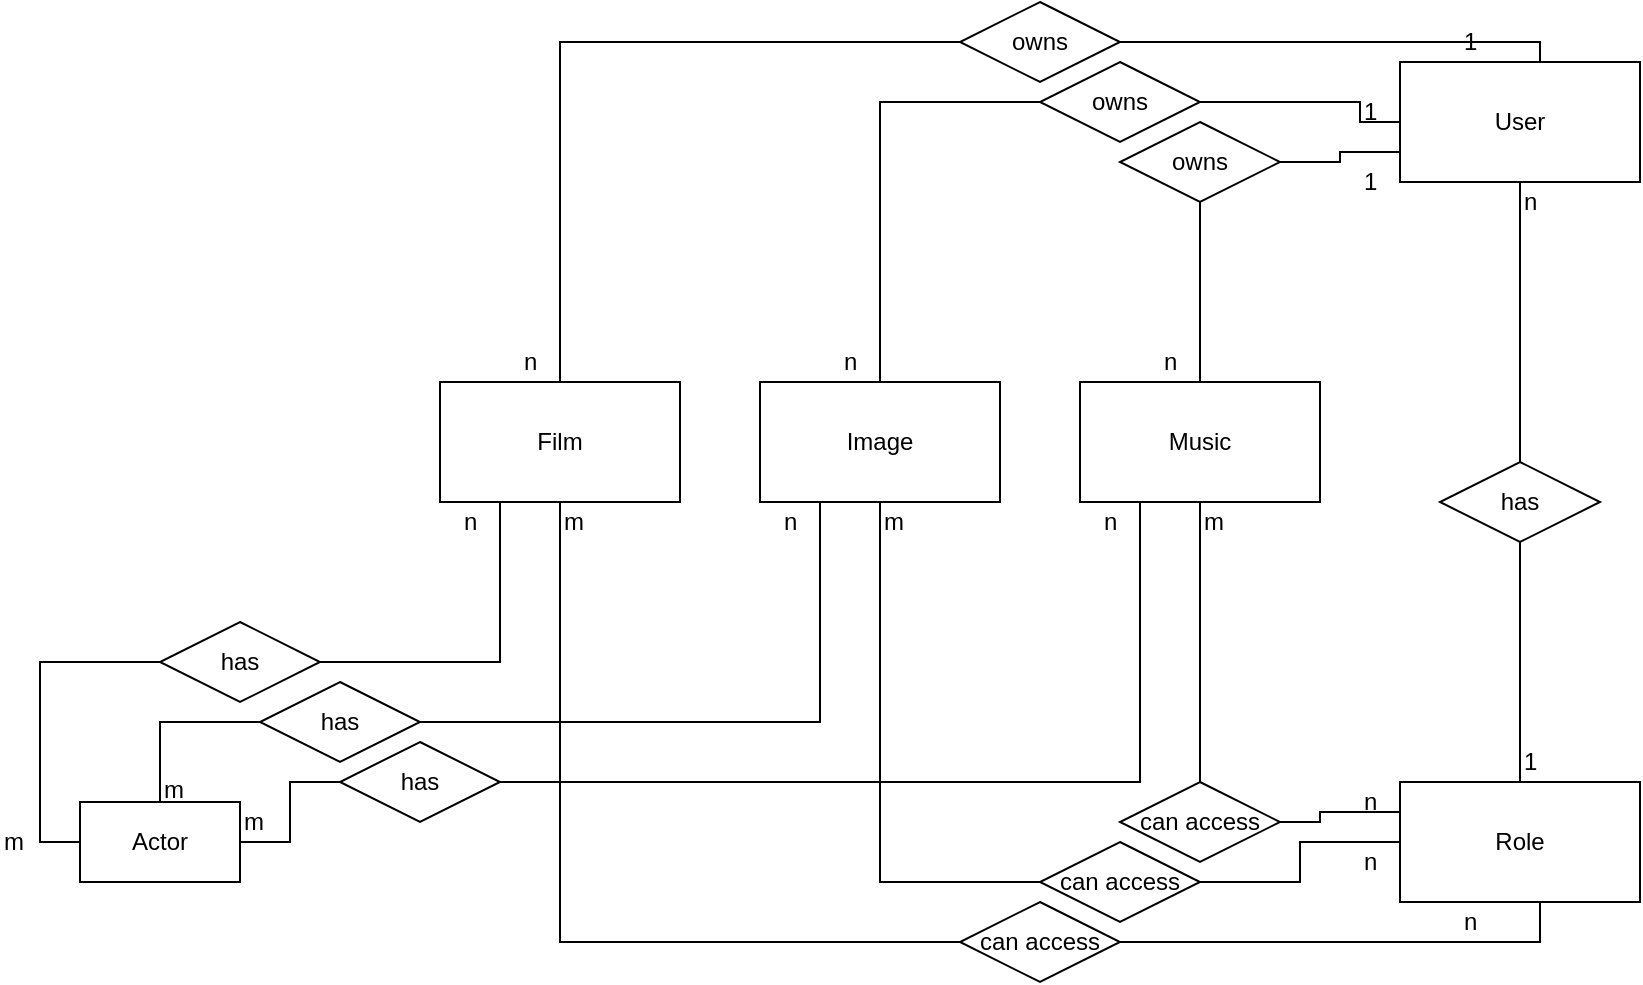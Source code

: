 <mxfile version="12.1.9" type="onedrive" pages="1"><diagram id="5QhQUn4fz7prhcXckEMg" name="Page-1"><mxGraphModel dx="1192" dy="755" grid="1" gridSize="10" guides="1" tooltips="1" connect="1" arrows="1" fold="1" page="1" pageScale="1" pageWidth="827" pageHeight="1169" math="0" shadow="0"><root><mxCell id="0"/><mxCell id="1" parent="0"/><mxCell id="DNNN2qwxtMIVB2CtX49G-16" style="edgeStyle=orthogonalEdgeStyle;rounded=0;orthogonalLoop=1;jettySize=auto;html=1;exitX=0.25;exitY=0;exitDx=0;exitDy=0;entryX=1;entryY=0.5;entryDx=0;entryDy=0;endArrow=none;endFill=0;" parent="1" source="DNNN2qwxtMIVB2CtX49G-1" target="DNNN2qwxtMIVB2CtX49G-9" edge="1"><mxGeometry relative="1" as="geometry"><Array as="points"><mxPoint x="770" y="30"/></Array></mxGeometry></mxCell><mxCell id="DNNN2qwxtMIVB2CtX49G-18" style="edgeStyle=orthogonalEdgeStyle;rounded=0;orthogonalLoop=1;jettySize=auto;html=1;exitX=0;exitY=0.5;exitDx=0;exitDy=0;entryX=1;entryY=0.5;entryDx=0;entryDy=0;endArrow=none;endFill=0;" parent="1" source="DNNN2qwxtMIVB2CtX49G-1" target="DNNN2qwxtMIVB2CtX49G-10" edge="1"><mxGeometry relative="1" as="geometry"><Array as="points"><mxPoint x="680" y="70"/><mxPoint x="680" y="60"/></Array></mxGeometry></mxCell><mxCell id="DNNN2qwxtMIVB2CtX49G-20" style="edgeStyle=orthogonalEdgeStyle;rounded=0;orthogonalLoop=1;jettySize=auto;html=1;exitX=0;exitY=0.75;exitDx=0;exitDy=0;entryX=1;entryY=0.5;entryDx=0;entryDy=0;endArrow=none;endFill=0;" parent="1" source="DNNN2qwxtMIVB2CtX49G-1" target="DNNN2qwxtMIVB2CtX49G-12" edge="1"><mxGeometry relative="1" as="geometry"><Array as="points"><mxPoint x="670" y="85"/><mxPoint x="670" y="90"/></Array></mxGeometry></mxCell><mxCell id="DNNN2qwxtMIVB2CtX49G-22" style="edgeStyle=orthogonalEdgeStyle;rounded=0;orthogonalLoop=1;jettySize=auto;html=1;exitX=0.5;exitY=1;exitDx=0;exitDy=0;entryX=0.5;entryY=0;entryDx=0;entryDy=0;endArrow=none;endFill=0;" parent="1" source="DNNN2qwxtMIVB2CtX49G-1" target="DNNN2qwxtMIVB2CtX49G-11" edge="1"><mxGeometry relative="1" as="geometry"/></mxCell><mxCell id="DNNN2qwxtMIVB2CtX49G-1" value="User" style="rounded=0;whiteSpace=wrap;html=1;" parent="1" vertex="1"><mxGeometry x="700" y="40" width="120" height="60" as="geometry"/></mxCell><mxCell id="DNNN2qwxtMIVB2CtX49G-24" style="edgeStyle=orthogonalEdgeStyle;rounded=0;orthogonalLoop=1;jettySize=auto;html=1;exitX=0;exitY=0.25;exitDx=0;exitDy=0;entryX=1;entryY=0.5;entryDx=0;entryDy=0;endArrow=none;endFill=0;" parent="1" source="DNNN2qwxtMIVB2CtX49G-2" target="DNNN2qwxtMIVB2CtX49G-13" edge="1"><mxGeometry relative="1" as="geometry"><Array as="points"><mxPoint x="660" y="415"/><mxPoint x="660" y="420"/></Array></mxGeometry></mxCell><mxCell id="DNNN2qwxtMIVB2CtX49G-26" style="edgeStyle=orthogonalEdgeStyle;rounded=0;orthogonalLoop=1;jettySize=auto;html=1;exitX=0;exitY=0.5;exitDx=0;exitDy=0;entryX=1;entryY=0.5;entryDx=0;entryDy=0;endArrow=none;endFill=0;" parent="1" source="DNNN2qwxtMIVB2CtX49G-2" target="DNNN2qwxtMIVB2CtX49G-14" edge="1"><mxGeometry relative="1" as="geometry"/></mxCell><mxCell id="DNNN2qwxtMIVB2CtX49G-28" style="edgeStyle=orthogonalEdgeStyle;rounded=0;orthogonalLoop=1;jettySize=auto;html=1;exitX=0.25;exitY=1;exitDx=0;exitDy=0;entryX=1;entryY=0.5;entryDx=0;entryDy=0;endArrow=none;endFill=0;" parent="1" source="DNNN2qwxtMIVB2CtX49G-2" target="DNNN2qwxtMIVB2CtX49G-15" edge="1"><mxGeometry relative="1" as="geometry"><Array as="points"><mxPoint x="770" y="480"/></Array></mxGeometry></mxCell><mxCell id="DNNN2qwxtMIVB2CtX49G-2" value="Role" style="rounded=0;whiteSpace=wrap;html=1;" parent="1" vertex="1"><mxGeometry x="700" y="400" width="120" height="60" as="geometry"/></mxCell><mxCell id="DNNN2qwxtMIVB2CtX49G-33" style="edgeStyle=orthogonalEdgeStyle;rounded=0;orthogonalLoop=1;jettySize=auto;html=1;exitX=0;exitY=0.5;exitDx=0;exitDy=0;entryX=0;entryY=0.5;entryDx=0;entryDy=0;endArrow=none;endFill=0;" parent="1" source="DNNN2qwxtMIVB2CtX49G-3" target="DNNN2qwxtMIVB2CtX49G-30" edge="1"><mxGeometry relative="1" as="geometry"><Array as="points"><mxPoint x="20" y="430"/><mxPoint x="20" y="340"/></Array></mxGeometry></mxCell><mxCell id="DNNN2qwxtMIVB2CtX49G-35" style="edgeStyle=orthogonalEdgeStyle;rounded=0;orthogonalLoop=1;jettySize=auto;html=1;exitX=0.5;exitY=0;exitDx=0;exitDy=0;entryX=0;entryY=0.5;entryDx=0;entryDy=0;endArrow=none;endFill=0;" parent="1" source="DNNN2qwxtMIVB2CtX49G-3" target="DNNN2qwxtMIVB2CtX49G-31" edge="1"><mxGeometry relative="1" as="geometry"/></mxCell><mxCell id="DNNN2qwxtMIVB2CtX49G-37" style="edgeStyle=orthogonalEdgeStyle;rounded=0;orthogonalLoop=1;jettySize=auto;html=1;exitX=1;exitY=0.5;exitDx=0;exitDy=0;entryX=0;entryY=0.5;entryDx=0;entryDy=0;endArrow=none;endFill=0;" parent="1" source="DNNN2qwxtMIVB2CtX49G-3" target="DNNN2qwxtMIVB2CtX49G-32" edge="1"><mxGeometry relative="1" as="geometry"/></mxCell><mxCell id="DNNN2qwxtMIVB2CtX49G-3" value="Actor" style="rounded=0;whiteSpace=wrap;html=1;" parent="1" vertex="1"><mxGeometry x="40" y="410" width="80" height="40" as="geometry"/></mxCell><mxCell id="DNNN2qwxtMIVB2CtX49G-4" value="Film" style="rounded=0;whiteSpace=wrap;html=1;" parent="1" vertex="1"><mxGeometry x="220" y="200" width="120" height="60" as="geometry"/></mxCell><mxCell id="DNNN2qwxtMIVB2CtX49G-5" value="Image" style="rounded=0;whiteSpace=wrap;html=1;" parent="1" vertex="1"><mxGeometry x="380" y="200" width="120" height="60" as="geometry"/></mxCell><mxCell id="DNNN2qwxtMIVB2CtX49G-6" value="Music" style="rounded=0;whiteSpace=wrap;html=1;" parent="1" vertex="1"><mxGeometry x="540" y="200" width="120" height="60" as="geometry"/></mxCell><mxCell id="DNNN2qwxtMIVB2CtX49G-17" style="edgeStyle=orthogonalEdgeStyle;rounded=0;orthogonalLoop=1;jettySize=auto;html=1;exitX=0;exitY=0.5;exitDx=0;exitDy=0;entryX=0.5;entryY=0;entryDx=0;entryDy=0;endArrow=none;endFill=0;" parent="1" source="DNNN2qwxtMIVB2CtX49G-9" target="DNNN2qwxtMIVB2CtX49G-4" edge="1"><mxGeometry relative="1" as="geometry"/></mxCell><mxCell id="DNNN2qwxtMIVB2CtX49G-9" value="owns" style="rhombus;whiteSpace=wrap;html=1;" parent="1" vertex="1"><mxGeometry x="480" y="10" width="80" height="40" as="geometry"/></mxCell><mxCell id="DNNN2qwxtMIVB2CtX49G-19" style="edgeStyle=orthogonalEdgeStyle;rounded=0;orthogonalLoop=1;jettySize=auto;html=1;exitX=0;exitY=0.5;exitDx=0;exitDy=0;entryX=0.5;entryY=0;entryDx=0;entryDy=0;endArrow=none;endFill=0;" parent="1" source="DNNN2qwxtMIVB2CtX49G-10" target="DNNN2qwxtMIVB2CtX49G-5" edge="1"><mxGeometry relative="1" as="geometry"/></mxCell><mxCell id="DNNN2qwxtMIVB2CtX49G-10" value="owns" style="rhombus;whiteSpace=wrap;html=1;" parent="1" vertex="1"><mxGeometry x="520" y="40" width="80" height="40" as="geometry"/></mxCell><mxCell id="DNNN2qwxtMIVB2CtX49G-23" style="edgeStyle=orthogonalEdgeStyle;rounded=0;orthogonalLoop=1;jettySize=auto;html=1;exitX=0.5;exitY=1;exitDx=0;exitDy=0;entryX=0.5;entryY=0;entryDx=0;entryDy=0;endArrow=none;endFill=0;" parent="1" source="DNNN2qwxtMIVB2CtX49G-11" target="DNNN2qwxtMIVB2CtX49G-2" edge="1"><mxGeometry relative="1" as="geometry"/></mxCell><mxCell id="DNNN2qwxtMIVB2CtX49G-11" value="has" style="rhombus;whiteSpace=wrap;html=1;" parent="1" vertex="1"><mxGeometry x="720" y="240" width="80" height="40" as="geometry"/></mxCell><mxCell id="DNNN2qwxtMIVB2CtX49G-21" style="edgeStyle=orthogonalEdgeStyle;rounded=0;orthogonalLoop=1;jettySize=auto;html=1;exitX=0.5;exitY=1;exitDx=0;exitDy=0;entryX=0.5;entryY=0;entryDx=0;entryDy=0;endArrow=none;endFill=0;" parent="1" source="DNNN2qwxtMIVB2CtX49G-12" target="DNNN2qwxtMIVB2CtX49G-6" edge="1"><mxGeometry relative="1" as="geometry"/></mxCell><mxCell id="DNNN2qwxtMIVB2CtX49G-12" value="owns" style="rhombus;whiteSpace=wrap;html=1;" parent="1" vertex="1"><mxGeometry x="560" y="70" width="80" height="40" as="geometry"/></mxCell><mxCell id="DNNN2qwxtMIVB2CtX49G-25" style="edgeStyle=orthogonalEdgeStyle;rounded=0;orthogonalLoop=1;jettySize=auto;html=1;exitX=0.5;exitY=0;exitDx=0;exitDy=0;entryX=0.5;entryY=1;entryDx=0;entryDy=0;endArrow=none;endFill=0;" parent="1" source="DNNN2qwxtMIVB2CtX49G-13" target="DNNN2qwxtMIVB2CtX49G-6" edge="1"><mxGeometry relative="1" as="geometry"/></mxCell><mxCell id="DNNN2qwxtMIVB2CtX49G-13" value="can access" style="rhombus;whiteSpace=wrap;html=1;" parent="1" vertex="1"><mxGeometry x="560" y="400" width="80" height="40" as="geometry"/></mxCell><mxCell id="DNNN2qwxtMIVB2CtX49G-27" style="edgeStyle=orthogonalEdgeStyle;rounded=0;orthogonalLoop=1;jettySize=auto;html=1;exitX=0;exitY=0.5;exitDx=0;exitDy=0;entryX=0.5;entryY=1;entryDx=0;entryDy=0;endArrow=none;endFill=0;" parent="1" source="DNNN2qwxtMIVB2CtX49G-14" target="DNNN2qwxtMIVB2CtX49G-5" edge="1"><mxGeometry relative="1" as="geometry"/></mxCell><mxCell id="DNNN2qwxtMIVB2CtX49G-14" value="can access" style="rhombus;whiteSpace=wrap;html=1;" parent="1" vertex="1"><mxGeometry x="520" y="430" width="80" height="40" as="geometry"/></mxCell><mxCell id="DNNN2qwxtMIVB2CtX49G-29" style="edgeStyle=orthogonalEdgeStyle;rounded=0;orthogonalLoop=1;jettySize=auto;html=1;exitX=0;exitY=0.5;exitDx=0;exitDy=0;entryX=0.5;entryY=1;entryDx=0;entryDy=0;endArrow=none;endFill=0;" parent="1" source="DNNN2qwxtMIVB2CtX49G-15" target="DNNN2qwxtMIVB2CtX49G-4" edge="1"><mxGeometry relative="1" as="geometry"/></mxCell><mxCell id="DNNN2qwxtMIVB2CtX49G-15" value="can access" style="rhombus;whiteSpace=wrap;html=1;" parent="1" vertex="1"><mxGeometry x="480" y="460" width="80" height="40" as="geometry"/></mxCell><mxCell id="DNNN2qwxtMIVB2CtX49G-34" style="edgeStyle=orthogonalEdgeStyle;rounded=0;orthogonalLoop=1;jettySize=auto;html=1;exitX=1;exitY=0.5;exitDx=0;exitDy=0;entryX=0.25;entryY=1;entryDx=0;entryDy=0;endArrow=none;endFill=0;" parent="1" source="DNNN2qwxtMIVB2CtX49G-30" target="DNNN2qwxtMIVB2CtX49G-4" edge="1"><mxGeometry relative="1" as="geometry"><Array as="points"><mxPoint x="250" y="340"/></Array></mxGeometry></mxCell><mxCell id="DNNN2qwxtMIVB2CtX49G-30" value="has" style="rhombus;whiteSpace=wrap;html=1;" parent="1" vertex="1"><mxGeometry x="80" y="320" width="80" height="40" as="geometry"/></mxCell><mxCell id="DNNN2qwxtMIVB2CtX49G-36" style="edgeStyle=orthogonalEdgeStyle;rounded=0;orthogonalLoop=1;jettySize=auto;html=1;exitX=1;exitY=0.5;exitDx=0;exitDy=0;entryX=0.25;entryY=1;entryDx=0;entryDy=0;endArrow=none;endFill=0;" parent="1" source="DNNN2qwxtMIVB2CtX49G-31" target="DNNN2qwxtMIVB2CtX49G-5" edge="1"><mxGeometry relative="1" as="geometry"/></mxCell><mxCell id="DNNN2qwxtMIVB2CtX49G-31" value="has" style="rhombus;whiteSpace=wrap;html=1;" parent="1" vertex="1"><mxGeometry x="130" y="350" width="80" height="40" as="geometry"/></mxCell><mxCell id="DNNN2qwxtMIVB2CtX49G-38" style="edgeStyle=orthogonalEdgeStyle;rounded=0;orthogonalLoop=1;jettySize=auto;html=1;exitX=1;exitY=0.5;exitDx=0;exitDy=0;entryX=0.25;entryY=1;entryDx=0;entryDy=0;endArrow=none;endFill=0;" parent="1" source="DNNN2qwxtMIVB2CtX49G-32" target="DNNN2qwxtMIVB2CtX49G-6" edge="1"><mxGeometry relative="1" as="geometry"><Array as="points"><mxPoint x="570" y="400"/></Array></mxGeometry></mxCell><mxCell id="DNNN2qwxtMIVB2CtX49G-32" value="has" style="rhombus;whiteSpace=wrap;html=1;" parent="1" vertex="1"><mxGeometry x="170" y="380" width="80" height="40" as="geometry"/></mxCell><mxCell id="DNNN2qwxtMIVB2CtX49G-39" value="m" style="text;html=1;resizable=0;points=[];autosize=1;align=left;verticalAlign=top;spacingTop=-4;" parent="1" vertex="1"><mxGeometry x="120" y="410" width="30" height="20" as="geometry"/></mxCell><mxCell id="DNNN2qwxtMIVB2CtX49G-40" value="m" style="text;html=1;resizable=0;points=[];autosize=1;align=left;verticalAlign=top;spacingTop=-4;" parent="1" vertex="1"><mxGeometry x="80" y="394" width="30" height="20" as="geometry"/></mxCell><mxCell id="DNNN2qwxtMIVB2CtX49G-41" value="m" style="text;html=1;resizable=0;points=[];autosize=1;align=left;verticalAlign=top;spacingTop=-4;" parent="1" vertex="1"><mxGeometry y="420" width="30" height="20" as="geometry"/></mxCell><mxCell id="DNNN2qwxtMIVB2CtX49G-43" value="n" style="text;html=1;resizable=0;points=[];autosize=1;align=left;verticalAlign=top;spacingTop=-4;" parent="1" vertex="1"><mxGeometry x="230" y="260" width="20" height="20" as="geometry"/></mxCell><mxCell id="DNNN2qwxtMIVB2CtX49G-44" value="n" style="text;html=1;resizable=0;points=[];autosize=1;align=left;verticalAlign=top;spacingTop=-4;" parent="1" vertex="1"><mxGeometry x="390" y="260" width="20" height="20" as="geometry"/></mxCell><mxCell id="DNNN2qwxtMIVB2CtX49G-45" value="n" style="text;html=1;resizable=0;points=[];autosize=1;align=left;verticalAlign=top;spacingTop=-4;" parent="1" vertex="1"><mxGeometry x="550" y="260" width="20" height="20" as="geometry"/></mxCell><mxCell id="DNNN2qwxtMIVB2CtX49G-46" value="n" style="text;html=1;resizable=0;points=[];autosize=1;align=left;verticalAlign=top;spacingTop=-4;" parent="1" vertex="1"><mxGeometry x="260" y="180" width="20" height="20" as="geometry"/></mxCell><mxCell id="DNNN2qwxtMIVB2CtX49G-47" value="n" style="text;html=1;resizable=0;points=[];autosize=1;align=left;verticalAlign=top;spacingTop=-4;" parent="1" vertex="1"><mxGeometry x="420" y="180" width="20" height="20" as="geometry"/></mxCell><mxCell id="DNNN2qwxtMIVB2CtX49G-48" value="n" style="text;html=1;resizable=0;points=[];autosize=1;align=left;verticalAlign=top;spacingTop=-4;" parent="1" vertex="1"><mxGeometry x="580" y="180" width="20" height="20" as="geometry"/></mxCell><mxCell id="DNNN2qwxtMIVB2CtX49G-49" value="1" style="text;html=1;resizable=0;points=[];autosize=1;align=left;verticalAlign=top;spacingTop=-4;" parent="1" vertex="1"><mxGeometry x="730" y="20" width="20" height="20" as="geometry"/></mxCell><mxCell id="DNNN2qwxtMIVB2CtX49G-50" value="1" style="text;html=1;resizable=0;points=[];autosize=1;align=left;verticalAlign=top;spacingTop=-4;" parent="1" vertex="1"><mxGeometry x="680" y="55" width="20" height="20" as="geometry"/></mxCell><mxCell id="DNNN2qwxtMIVB2CtX49G-51" value="1" style="text;html=1;resizable=0;points=[];autosize=1;align=left;verticalAlign=top;spacingTop=-4;" parent="1" vertex="1"><mxGeometry x="680" y="90" width="20" height="20" as="geometry"/></mxCell><mxCell id="DNNN2qwxtMIVB2CtX49G-52" value="n" style="text;html=1;resizable=0;points=[];autosize=1;align=left;verticalAlign=top;spacingTop=-4;" parent="1" vertex="1"><mxGeometry x="680" y="400" width="20" height="20" as="geometry"/></mxCell><mxCell id="DNNN2qwxtMIVB2CtX49G-53" value="n" style="text;html=1;resizable=0;points=[];autosize=1;align=left;verticalAlign=top;spacingTop=-4;" parent="1" vertex="1"><mxGeometry x="680" y="430" width="20" height="20" as="geometry"/></mxCell><mxCell id="DNNN2qwxtMIVB2CtX49G-54" value="n" style="text;html=1;resizable=0;points=[];autosize=1;align=left;verticalAlign=top;spacingTop=-4;" parent="1" vertex="1"><mxGeometry x="730" y="460" width="20" height="20" as="geometry"/></mxCell><mxCell id="DNNN2qwxtMIVB2CtX49G-56" value="m" style="text;html=1;resizable=0;points=[];autosize=1;align=left;verticalAlign=top;spacingTop=-4;" parent="1" vertex="1"><mxGeometry x="600" y="260" width="30" height="20" as="geometry"/></mxCell><mxCell id="DNNN2qwxtMIVB2CtX49G-58" value="m" style="text;html=1;resizable=0;points=[];autosize=1;align=left;verticalAlign=top;spacingTop=-4;" parent="1" vertex="1"><mxGeometry x="440" y="260" width="30" height="20" as="geometry"/></mxCell><mxCell id="DNNN2qwxtMIVB2CtX49G-59" value="m" style="text;html=1;resizable=0;points=[];autosize=1;align=left;verticalAlign=top;spacingTop=-4;" parent="1" vertex="1"><mxGeometry x="280" y="260" width="30" height="20" as="geometry"/></mxCell><mxCell id="DNNN2qwxtMIVB2CtX49G-60" value="1" style="text;html=1;resizable=0;points=[];autosize=1;align=left;verticalAlign=top;spacingTop=-4;" parent="1" vertex="1"><mxGeometry x="760" y="380" width="20" height="20" as="geometry"/></mxCell><mxCell id="DNNN2qwxtMIVB2CtX49G-61" value="n" style="text;html=1;resizable=0;points=[];autosize=1;align=left;verticalAlign=top;spacingTop=-4;" parent="1" vertex="1"><mxGeometry x="760" y="100" width="20" height="20" as="geometry"/></mxCell></root></mxGraphModel></diagram></mxfile>